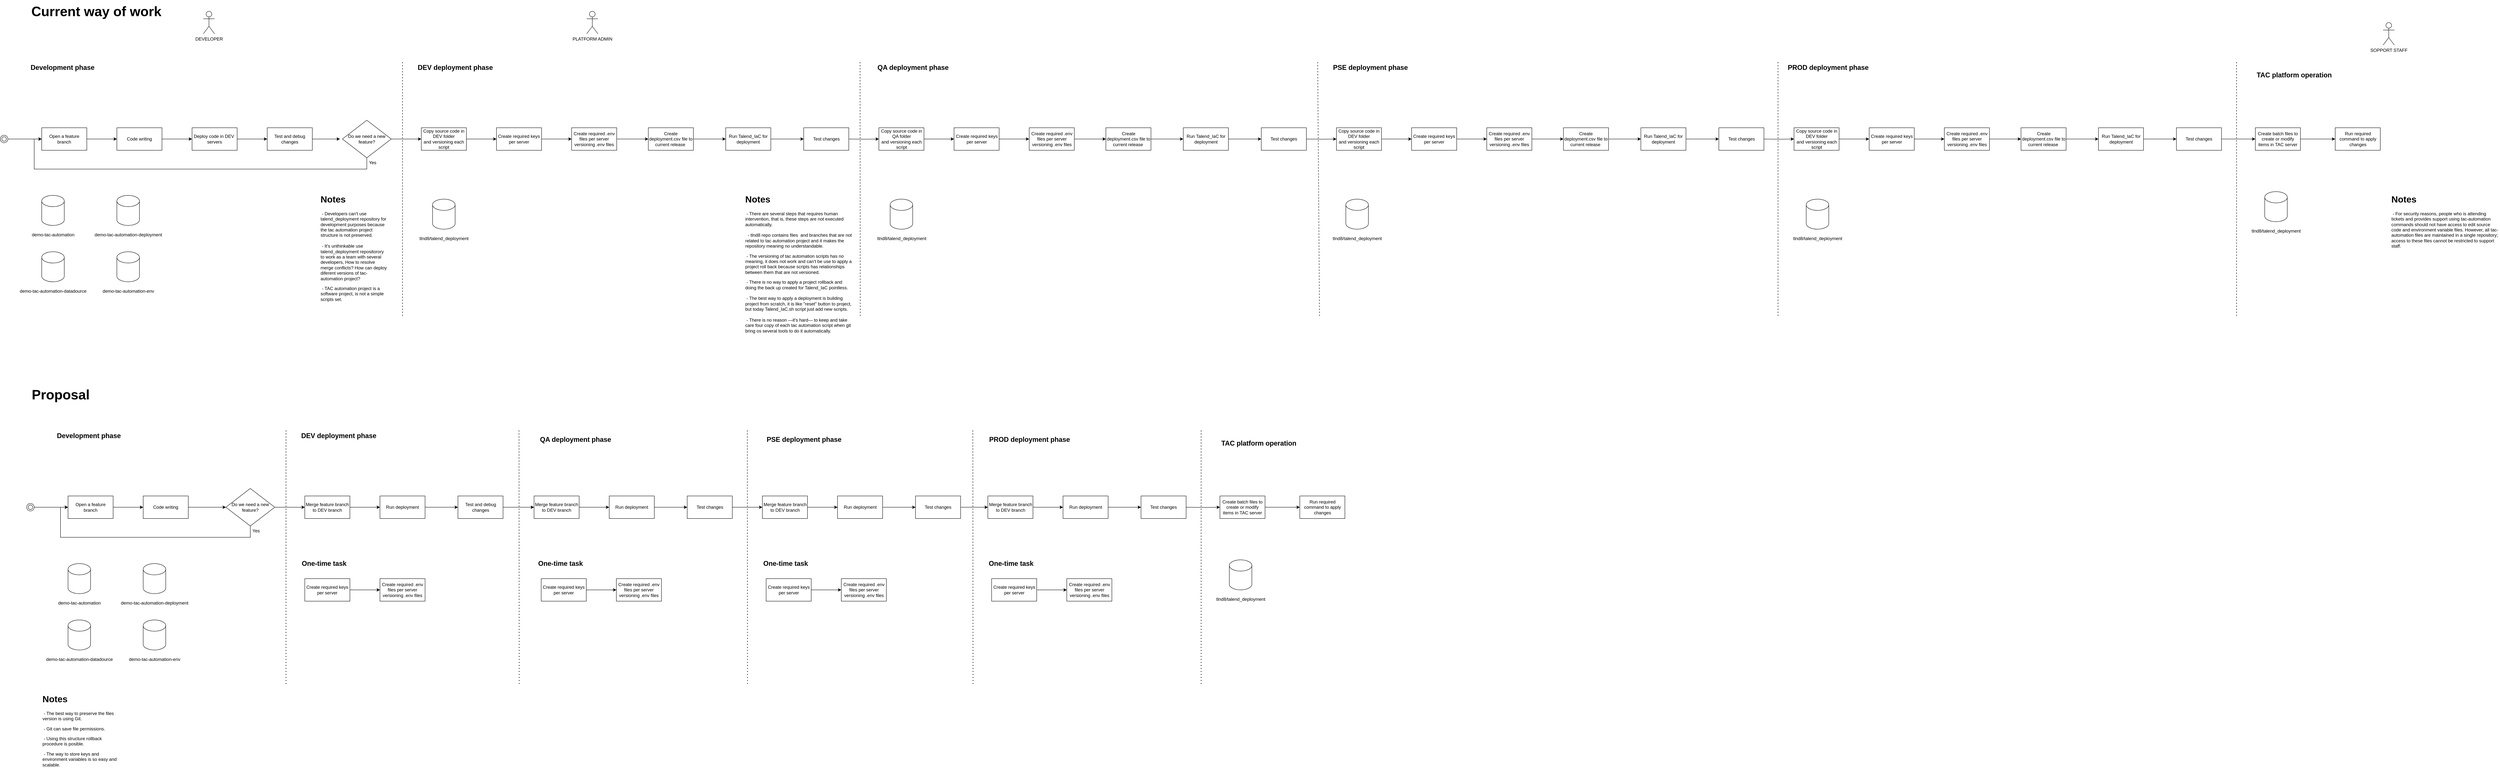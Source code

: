 <mxfile version="28.1.1">
  <diagram name="Página-1" id="WCKOo0XpSk_w6MMcMDDV">
    <mxGraphModel dx="2852" dy="1058" grid="1" gridSize="10" guides="1" tooltips="1" connect="1" arrows="1" fold="1" page="1" pageScale="1" pageWidth="827" pageHeight="1169" math="0" shadow="0">
      <root>
        <mxCell id="0" />
        <mxCell id="1" parent="0" />
        <mxCell id="cssoFD6FsH1ywPE_WyX0-3" value="&lt;h1 style=&quot;text-align: left; text-wrap-mode: wrap; margin-top: 0px;&quot;&gt;&lt;br&gt;&lt;/h1&gt;" style="text;html=1;align=center;verticalAlign=middle;resizable=0;points=[];autosize=1;strokeColor=none;fillColor=none;" parent="1" vertex="1">
          <mxGeometry x="145" y="230" width="20" height="60" as="geometry" />
        </mxCell>
        <mxCell id="cssoFD6FsH1ywPE_WyX0-6" value="&lt;b&gt;&lt;font style=&quot;font-size: 36px;&quot;&gt;Current way of work&lt;/font&gt;&lt;/b&gt;" style="text;html=1;align=center;verticalAlign=middle;resizable=0;points=[];autosize=1;strokeColor=none;fillColor=none;" parent="1" vertex="1">
          <mxGeometry y="200" width="370" height="60" as="geometry" />
        </mxCell>
        <mxCell id="cssoFD6FsH1ywPE_WyX0-12" style="edgeStyle=orthogonalEdgeStyle;rounded=0;orthogonalLoop=1;jettySize=auto;html=1;entryX=0;entryY=0.5;entryDx=0;entryDy=0;" parent="1" source="cssoFD6FsH1ywPE_WyX0-7" target="cssoFD6FsH1ywPE_WyX0-9" edge="1">
          <mxGeometry relative="1" as="geometry" />
        </mxCell>
        <mxCell id="cssoFD6FsH1ywPE_WyX0-7" value="Open a feature branch" style="rounded=0;whiteSpace=wrap;html=1;" parent="1" vertex="1">
          <mxGeometry x="40" y="540" width="120" height="60" as="geometry" />
        </mxCell>
        <mxCell id="cssoFD6FsH1ywPE_WyX0-13" style="edgeStyle=orthogonalEdgeStyle;rounded=0;orthogonalLoop=1;jettySize=auto;html=1;entryX=0;entryY=0.5;entryDx=0;entryDy=0;" parent="1" source="cssoFD6FsH1ywPE_WyX0-9" target="cssoFD6FsH1ywPE_WyX0-10" edge="1">
          <mxGeometry relative="1" as="geometry" />
        </mxCell>
        <mxCell id="cssoFD6FsH1ywPE_WyX0-9" value="Code writing" style="rounded=0;whiteSpace=wrap;html=1;" parent="1" vertex="1">
          <mxGeometry x="240" y="540" width="120" height="60" as="geometry" />
        </mxCell>
        <mxCell id="cssoFD6FsH1ywPE_WyX0-14" style="edgeStyle=orthogonalEdgeStyle;rounded=0;orthogonalLoop=1;jettySize=auto;html=1;entryX=0;entryY=0.5;entryDx=0;entryDy=0;" parent="1" source="cssoFD6FsH1ywPE_WyX0-10" target="cssoFD6FsH1ywPE_WyX0-11" edge="1">
          <mxGeometry relative="1" as="geometry" />
        </mxCell>
        <mxCell id="cssoFD6FsH1ywPE_WyX0-10" value="Deploy code in DEV&amp;nbsp; servers" style="rounded=0;whiteSpace=wrap;html=1;" parent="1" vertex="1">
          <mxGeometry x="440" y="540" width="120" height="60" as="geometry" />
        </mxCell>
        <mxCell id="cssoFD6FsH1ywPE_WyX0-24" style="edgeStyle=orthogonalEdgeStyle;rounded=0;orthogonalLoop=1;jettySize=auto;html=1;entryX=0;entryY=0.5;entryDx=0;entryDy=0;exitX=0.5;exitY=1;exitDx=0;exitDy=0;" parent="1" source="cssoFD6FsH1ywPE_WyX0-29" target="cssoFD6FsH1ywPE_WyX0-7" edge="1">
          <mxGeometry relative="1" as="geometry">
            <Array as="points">
              <mxPoint x="905" y="650" />
              <mxPoint x="20" y="650" />
              <mxPoint x="20" y="570" />
            </Array>
          </mxGeometry>
        </mxCell>
        <mxCell id="cssoFD6FsH1ywPE_WyX0-11" value="Test and debug changes" style="rounded=0;whiteSpace=wrap;html=1;" parent="1" vertex="1">
          <mxGeometry x="640" y="540" width="120" height="60" as="geometry" />
        </mxCell>
        <mxCell id="cssoFD6FsH1ywPE_WyX0-16" value="" style="shape=cylinder3;whiteSpace=wrap;html=1;boundedLbl=1;backgroundOutline=1;size=15;" parent="1" vertex="1">
          <mxGeometry x="40" y="720" width="60" height="80" as="geometry" />
        </mxCell>
        <mxCell id="cssoFD6FsH1ywPE_WyX0-17" value="demo-tac-automation" style="text;html=1;align=center;verticalAlign=middle;resizable=0;points=[];autosize=1;strokeColor=none;fillColor=none;" parent="1" vertex="1">
          <mxGeometry y="810" width="140" height="30" as="geometry" />
        </mxCell>
        <mxCell id="cssoFD6FsH1ywPE_WyX0-18" value="" style="shape=cylinder3;whiteSpace=wrap;html=1;boundedLbl=1;backgroundOutline=1;size=15;" parent="1" vertex="1">
          <mxGeometry x="240" y="720" width="60" height="80" as="geometry" />
        </mxCell>
        <mxCell id="cssoFD6FsH1ywPE_WyX0-19" value="demo-tac-automation-deployment" style="text;html=1;align=center;verticalAlign=middle;resizable=0;points=[];autosize=1;strokeColor=none;fillColor=none;" parent="1" vertex="1">
          <mxGeometry x="170" y="810" width="200" height="30" as="geometry" />
        </mxCell>
        <mxCell id="cssoFD6FsH1ywPE_WyX0-20" value="" style="shape=cylinder3;whiteSpace=wrap;html=1;boundedLbl=1;backgroundOutline=1;size=15;" parent="1" vertex="1">
          <mxGeometry x="40" y="870" width="60" height="80" as="geometry" />
        </mxCell>
        <mxCell id="cssoFD6FsH1ywPE_WyX0-21" value="demo-tac-automation-datadource" style="text;html=1;align=center;verticalAlign=middle;resizable=0;points=[];autosize=1;strokeColor=none;fillColor=none;" parent="1" vertex="1">
          <mxGeometry x="-30" y="960" width="200" height="30" as="geometry" />
        </mxCell>
        <mxCell id="cssoFD6FsH1ywPE_WyX0-22" value="" style="shape=cylinder3;whiteSpace=wrap;html=1;boundedLbl=1;backgroundOutline=1;size=15;" parent="1" vertex="1">
          <mxGeometry x="240" y="870" width="60" height="80" as="geometry" />
        </mxCell>
        <mxCell id="cssoFD6FsH1ywPE_WyX0-23" value="demo-tac-automation-env" style="text;html=1;align=center;verticalAlign=middle;resizable=0;points=[];autosize=1;strokeColor=none;fillColor=none;" parent="1" vertex="1">
          <mxGeometry x="190" y="960" width="160" height="30" as="geometry" />
        </mxCell>
        <mxCell id="cssoFD6FsH1ywPE_WyX0-27" style="edgeStyle=orthogonalEdgeStyle;rounded=0;orthogonalLoop=1;jettySize=auto;html=1;" parent="1" source="cssoFD6FsH1ywPE_WyX0-26" target="cssoFD6FsH1ywPE_WyX0-7" edge="1">
          <mxGeometry relative="1" as="geometry" />
        </mxCell>
        <mxCell id="cssoFD6FsH1ywPE_WyX0-26" value="" style="ellipse;shape=doubleEllipse;html=1;dashed=0;whiteSpace=wrap;aspect=fixed;" parent="1" vertex="1">
          <mxGeometry x="-70" y="560" width="20" height="20" as="geometry" />
        </mxCell>
        <mxCell id="cssoFD6FsH1ywPE_WyX0-33" style="edgeStyle=orthogonalEdgeStyle;rounded=0;orthogonalLoop=1;jettySize=auto;html=1;entryX=0;entryY=0.5;entryDx=0;entryDy=0;" parent="1" source="cssoFD6FsH1ywPE_WyX0-29" target="cssoFD6FsH1ywPE_WyX0-32" edge="1">
          <mxGeometry relative="1" as="geometry" />
        </mxCell>
        <mxCell id="cssoFD6FsH1ywPE_WyX0-29" value="Do we need a new feature?" style="rhombus;whiteSpace=wrap;html=1;" parent="1" vertex="1">
          <mxGeometry x="840" y="520" width="130" height="100" as="geometry" />
        </mxCell>
        <mxCell id="cssoFD6FsH1ywPE_WyX0-30" style="edgeStyle=orthogonalEdgeStyle;rounded=0;orthogonalLoop=1;jettySize=auto;html=1;entryX=-0.05;entryY=0.5;entryDx=0;entryDy=0;entryPerimeter=0;" parent="1" source="cssoFD6FsH1ywPE_WyX0-11" target="cssoFD6FsH1ywPE_WyX0-29" edge="1">
          <mxGeometry relative="1" as="geometry" />
        </mxCell>
        <mxCell id="cssoFD6FsH1ywPE_WyX0-31" value="Yes" style="text;html=1;align=center;verticalAlign=middle;resizable=0;points=[];autosize=1;strokeColor=none;fillColor=none;" parent="1" vertex="1">
          <mxGeometry x="900" y="618" width="40" height="30" as="geometry" />
        </mxCell>
        <mxCell id="cssoFD6FsH1ywPE_WyX0-38" style="edgeStyle=orthogonalEdgeStyle;rounded=0;orthogonalLoop=1;jettySize=auto;html=1;entryX=0;entryY=0.5;entryDx=0;entryDy=0;" parent="1" source="cssoFD6FsH1ywPE_WyX0-32" target="cssoFD6FsH1ywPE_WyX0-36" edge="1">
          <mxGeometry relative="1" as="geometry" />
        </mxCell>
        <mxCell id="cssoFD6FsH1ywPE_WyX0-32" value="Copy source code in DEV folder and&amp;nbsp;&lt;span style=&quot;background-color: transparent; color: light-dark(rgb(0, 0, 0), rgb(255, 255, 255));&quot;&gt;versioning each script&lt;/span&gt;" style="rounded=0;whiteSpace=wrap;html=1;fillColor=light-dark(#FFFFFF,#990000);" parent="1" vertex="1">
          <mxGeometry x="1050" y="540" width="120" height="60" as="geometry" />
        </mxCell>
        <mxCell id="cssoFD6FsH1ywPE_WyX0-34" value="" style="endArrow=none;dashed=1;html=1;dashPattern=1 3;strokeWidth=2;rounded=0;" parent="1" edge="1">
          <mxGeometry width="50" height="50" relative="1" as="geometry">
            <mxPoint x="1000" y="1040" as="sourcePoint" />
            <mxPoint x="1000" y="360" as="targetPoint" />
          </mxGeometry>
        </mxCell>
        <mxCell id="cssoFD6FsH1ywPE_WyX0-39" style="edgeStyle=orthogonalEdgeStyle;rounded=0;orthogonalLoop=1;jettySize=auto;html=1;entryX=0;entryY=0.5;entryDx=0;entryDy=0;" parent="1" source="cssoFD6FsH1ywPE_WyX0-36" target="cssoFD6FsH1ywPE_WyX0-37" edge="1">
          <mxGeometry relative="1" as="geometry" />
        </mxCell>
        <mxCell id="cssoFD6FsH1ywPE_WyX0-36" value="Create required keys per server" style="rounded=0;whiteSpace=wrap;html=1;" parent="1" vertex="1">
          <mxGeometry x="1250" y="540" width="120" height="60" as="geometry" />
        </mxCell>
        <mxCell id="cssoFD6FsH1ywPE_WyX0-41" style="edgeStyle=orthogonalEdgeStyle;rounded=0;orthogonalLoop=1;jettySize=auto;html=1;entryX=0;entryY=0.5;entryDx=0;entryDy=0;" parent="1" source="cssoFD6FsH1ywPE_WyX0-37" target="cssoFD6FsH1ywPE_WyX0-40" edge="1">
          <mxGeometry relative="1" as="geometry" />
        </mxCell>
        <mxCell id="cssoFD6FsH1ywPE_WyX0-37" value="Create required .env files per server versioning .env files" style="rounded=0;whiteSpace=wrap;html=1;" parent="1" vertex="1">
          <mxGeometry x="1450" y="540" width="120" height="60" as="geometry" />
        </mxCell>
        <mxCell id="cssoFD6FsH1ywPE_WyX0-43" style="edgeStyle=orthogonalEdgeStyle;rounded=0;orthogonalLoop=1;jettySize=auto;html=1;entryX=0;entryY=0.5;entryDx=0;entryDy=0;" parent="1" source="cssoFD6FsH1ywPE_WyX0-40" target="cssoFD6FsH1ywPE_WyX0-42" edge="1">
          <mxGeometry relative="1" as="geometry" />
        </mxCell>
        <mxCell id="cssoFD6FsH1ywPE_WyX0-40" value="Create deployment.csv file to current release&amp;nbsp;" style="rounded=0;whiteSpace=wrap;html=1;fillColor=light-dark(#FFFFFF,#990000);" parent="1" vertex="1">
          <mxGeometry x="1654" y="540" width="120" height="60" as="geometry" />
        </mxCell>
        <mxCell id="cssoFD6FsH1ywPE_WyX0-84" style="edgeStyle=orthogonalEdgeStyle;rounded=0;orthogonalLoop=1;jettySize=auto;html=1;entryX=0;entryY=0.5;entryDx=0;entryDy=0;" parent="1" source="cssoFD6FsH1ywPE_WyX0-42" target="cssoFD6FsH1ywPE_WyX0-83" edge="1">
          <mxGeometry relative="1" as="geometry" />
        </mxCell>
        <mxCell id="cssoFD6FsH1ywPE_WyX0-42" value="Run Talend_IaC for deployment" style="rounded=0;whiteSpace=wrap;html=1;" parent="1" vertex="1">
          <mxGeometry x="1860" y="540" width="120" height="60" as="geometry" />
        </mxCell>
        <mxCell id="cssoFD6FsH1ywPE_WyX0-68" value="&lt;b&gt;&lt;font style=&quot;font-size: 18px;&quot;&gt;Development phase&lt;/font&gt;&lt;/b&gt;" style="text;html=1;align=center;verticalAlign=middle;resizable=0;points=[];autosize=1;strokeColor=none;fillColor=none;" parent="1" vertex="1">
          <mxGeometry y="360" width="190" height="40" as="geometry" />
        </mxCell>
        <mxCell id="cssoFD6FsH1ywPE_WyX0-69" value="&lt;b&gt;&lt;font style=&quot;font-size: 18px;&quot;&gt;DEV deployment phase&lt;/font&gt;&lt;/b&gt;" style="text;html=1;align=center;verticalAlign=middle;resizable=0;points=[];autosize=1;strokeColor=none;fillColor=none;" parent="1" vertex="1">
          <mxGeometry x="1030" y="360" width="220" height="40" as="geometry" />
        </mxCell>
        <mxCell id="cssoFD6FsH1ywPE_WyX0-83" value="Test changes" style="rounded=0;whiteSpace=wrap;html=1;" parent="1" vertex="1">
          <mxGeometry x="2067.5" y="540" width="120" height="60" as="geometry" />
        </mxCell>
        <mxCell id="cssoFD6FsH1ywPE_WyX0-85" style="edgeStyle=orthogonalEdgeStyle;rounded=0;orthogonalLoop=1;jettySize=auto;html=1;entryX=0;entryY=0.5;entryDx=0;entryDy=0;" parent="1" target="cssoFD6FsH1ywPE_WyX0-87" edge="1">
          <mxGeometry relative="1" as="geometry">
            <mxPoint x="2187.5" y="570" as="sourcePoint" />
          </mxGeometry>
        </mxCell>
        <mxCell id="cssoFD6FsH1ywPE_WyX0-86" style="edgeStyle=orthogonalEdgeStyle;rounded=0;orthogonalLoop=1;jettySize=auto;html=1;entryX=0;entryY=0.5;entryDx=0;entryDy=0;" parent="1" source="cssoFD6FsH1ywPE_WyX0-87" target="cssoFD6FsH1ywPE_WyX0-90" edge="1">
          <mxGeometry relative="1" as="geometry" />
        </mxCell>
        <mxCell id="cssoFD6FsH1ywPE_WyX0-87" value="Copy source code in QA folder and&amp;nbsp;&lt;span style=&quot;background-color: transparent; color: light-dark(rgb(0, 0, 0), rgb(255, 255, 255));&quot;&gt;versioning each script&lt;/span&gt;" style="rounded=0;whiteSpace=wrap;html=1;fillColor=light-dark(#FFFFFF,#990000);" parent="1" vertex="1">
          <mxGeometry x="2267.5" y="540" width="120" height="60" as="geometry" />
        </mxCell>
        <mxCell id="cssoFD6FsH1ywPE_WyX0-88" value="" style="endArrow=none;dashed=1;html=1;dashPattern=1 3;strokeWidth=2;rounded=0;" parent="1" edge="1">
          <mxGeometry width="50" height="50" relative="1" as="geometry">
            <mxPoint x="2218" y="1040" as="sourcePoint" />
            <mxPoint x="2217.5" y="360" as="targetPoint" />
          </mxGeometry>
        </mxCell>
        <mxCell id="cssoFD6FsH1ywPE_WyX0-89" style="edgeStyle=orthogonalEdgeStyle;rounded=0;orthogonalLoop=1;jettySize=auto;html=1;entryX=0;entryY=0.5;entryDx=0;entryDy=0;" parent="1" source="cssoFD6FsH1ywPE_WyX0-90" target="cssoFD6FsH1ywPE_WyX0-92" edge="1">
          <mxGeometry relative="1" as="geometry" />
        </mxCell>
        <mxCell id="cssoFD6FsH1ywPE_WyX0-90" value="Create required keys per server" style="rounded=0;whiteSpace=wrap;html=1;" parent="1" vertex="1">
          <mxGeometry x="2467.5" y="540" width="120" height="60" as="geometry" />
        </mxCell>
        <mxCell id="cssoFD6FsH1ywPE_WyX0-91" style="edgeStyle=orthogonalEdgeStyle;rounded=0;orthogonalLoop=1;jettySize=auto;html=1;entryX=0;entryY=0.5;entryDx=0;entryDy=0;" parent="1" source="cssoFD6FsH1ywPE_WyX0-92" target="cssoFD6FsH1ywPE_WyX0-94" edge="1">
          <mxGeometry relative="1" as="geometry" />
        </mxCell>
        <mxCell id="cssoFD6FsH1ywPE_WyX0-92" value="Create required .env files per server versioning .env files" style="rounded=0;whiteSpace=wrap;html=1;" parent="1" vertex="1">
          <mxGeometry x="2667.5" y="540" width="120" height="60" as="geometry" />
        </mxCell>
        <mxCell id="cssoFD6FsH1ywPE_WyX0-93" style="edgeStyle=orthogonalEdgeStyle;rounded=0;orthogonalLoop=1;jettySize=auto;html=1;entryX=0;entryY=0.5;entryDx=0;entryDy=0;" parent="1" source="cssoFD6FsH1ywPE_WyX0-94" target="cssoFD6FsH1ywPE_WyX0-96" edge="1">
          <mxGeometry relative="1" as="geometry" />
        </mxCell>
        <mxCell id="cssoFD6FsH1ywPE_WyX0-94" value="Create deployment.csv file to current release&amp;nbsp;" style="rounded=0;whiteSpace=wrap;html=1;fillColor=light-dark(#FFFFFF,#990000);" parent="1" vertex="1">
          <mxGeometry x="2871.5" y="540" width="120" height="60" as="geometry" />
        </mxCell>
        <mxCell id="cssoFD6FsH1ywPE_WyX0-95" style="edgeStyle=orthogonalEdgeStyle;rounded=0;orthogonalLoop=1;jettySize=auto;html=1;entryX=0;entryY=0.5;entryDx=0;entryDy=0;" parent="1" source="cssoFD6FsH1ywPE_WyX0-96" target="cssoFD6FsH1ywPE_WyX0-98" edge="1">
          <mxGeometry relative="1" as="geometry" />
        </mxCell>
        <mxCell id="cssoFD6FsH1ywPE_WyX0-96" value="Run Talend_IaC for deployment" style="rounded=0;whiteSpace=wrap;html=1;" parent="1" vertex="1">
          <mxGeometry x="3077.5" y="540" width="120" height="60" as="geometry" />
        </mxCell>
        <mxCell id="cssoFD6FsH1ywPE_WyX0-97" value="&lt;b&gt;&lt;font style=&quot;font-size: 18px;&quot;&gt;QA deployment phase&lt;/font&gt;&lt;/b&gt;" style="text;html=1;align=center;verticalAlign=middle;resizable=0;points=[];autosize=1;strokeColor=none;fillColor=none;" parent="1" vertex="1">
          <mxGeometry x="2252.5" y="360" width="210" height="40" as="geometry" />
        </mxCell>
        <mxCell id="cssoFD6FsH1ywPE_WyX0-98" value="Test changes" style="rounded=0;whiteSpace=wrap;html=1;" parent="1" vertex="1">
          <mxGeometry x="3285" y="540" width="120" height="60" as="geometry" />
        </mxCell>
        <mxCell id="cssoFD6FsH1ywPE_WyX0-99" style="edgeStyle=orthogonalEdgeStyle;rounded=0;orthogonalLoop=1;jettySize=auto;html=1;entryX=0;entryY=0.5;entryDx=0;entryDy=0;" parent="1" target="cssoFD6FsH1ywPE_WyX0-101" edge="1">
          <mxGeometry relative="1" as="geometry">
            <mxPoint x="3405" y="570" as="sourcePoint" />
          </mxGeometry>
        </mxCell>
        <mxCell id="cssoFD6FsH1ywPE_WyX0-100" style="edgeStyle=orthogonalEdgeStyle;rounded=0;orthogonalLoop=1;jettySize=auto;html=1;entryX=0;entryY=0.5;entryDx=0;entryDy=0;" parent="1" source="cssoFD6FsH1ywPE_WyX0-101" target="cssoFD6FsH1ywPE_WyX0-104" edge="1">
          <mxGeometry relative="1" as="geometry" />
        </mxCell>
        <mxCell id="cssoFD6FsH1ywPE_WyX0-101" value="Copy source code in DEV folder and&amp;nbsp;&lt;span style=&quot;background-color: transparent; color: light-dark(rgb(0, 0, 0), rgb(255, 255, 255));&quot;&gt;versioning each script&lt;/span&gt;" style="rounded=0;whiteSpace=wrap;html=1;fillColor=light-dark(#FFFFFF,#990000);" parent="1" vertex="1">
          <mxGeometry x="3485" y="540" width="120" height="60" as="geometry" />
        </mxCell>
        <mxCell id="cssoFD6FsH1ywPE_WyX0-102" value="" style="endArrow=none;dashed=1;html=1;dashPattern=1 3;strokeWidth=2;rounded=0;" parent="1" edge="1">
          <mxGeometry width="50" height="50" relative="1" as="geometry">
            <mxPoint x="3440" y="1040" as="sourcePoint" />
            <mxPoint x="3435" y="360" as="targetPoint" />
          </mxGeometry>
        </mxCell>
        <mxCell id="cssoFD6FsH1ywPE_WyX0-103" style="edgeStyle=orthogonalEdgeStyle;rounded=0;orthogonalLoop=1;jettySize=auto;html=1;entryX=0;entryY=0.5;entryDx=0;entryDy=0;" parent="1" source="cssoFD6FsH1ywPE_WyX0-104" target="cssoFD6FsH1ywPE_WyX0-106" edge="1">
          <mxGeometry relative="1" as="geometry" />
        </mxCell>
        <mxCell id="cssoFD6FsH1ywPE_WyX0-104" value="Create required keys per server" style="rounded=0;whiteSpace=wrap;html=1;" parent="1" vertex="1">
          <mxGeometry x="3685" y="540" width="120" height="60" as="geometry" />
        </mxCell>
        <mxCell id="cssoFD6FsH1ywPE_WyX0-105" style="edgeStyle=orthogonalEdgeStyle;rounded=0;orthogonalLoop=1;jettySize=auto;html=1;entryX=0;entryY=0.5;entryDx=0;entryDy=0;" parent="1" source="cssoFD6FsH1ywPE_WyX0-106" target="cssoFD6FsH1ywPE_WyX0-108" edge="1">
          <mxGeometry relative="1" as="geometry" />
        </mxCell>
        <mxCell id="cssoFD6FsH1ywPE_WyX0-106" value="Create required .env files per server versioning .env files" style="rounded=0;whiteSpace=wrap;html=1;" parent="1" vertex="1">
          <mxGeometry x="3885" y="540" width="120" height="60" as="geometry" />
        </mxCell>
        <mxCell id="cssoFD6FsH1ywPE_WyX0-107" style="edgeStyle=orthogonalEdgeStyle;rounded=0;orthogonalLoop=1;jettySize=auto;html=1;entryX=0;entryY=0.5;entryDx=0;entryDy=0;" parent="1" source="cssoFD6FsH1ywPE_WyX0-108" target="cssoFD6FsH1ywPE_WyX0-110" edge="1">
          <mxGeometry relative="1" as="geometry" />
        </mxCell>
        <mxCell id="cssoFD6FsH1ywPE_WyX0-108" value="Create deployment.csv file to current release&amp;nbsp;" style="rounded=0;whiteSpace=wrap;html=1;fillColor=light-dark(#FFFFFF,#990000);" parent="1" vertex="1">
          <mxGeometry x="4089" y="540" width="120" height="60" as="geometry" />
        </mxCell>
        <mxCell id="cssoFD6FsH1ywPE_WyX0-109" style="edgeStyle=orthogonalEdgeStyle;rounded=0;orthogonalLoop=1;jettySize=auto;html=1;entryX=0;entryY=0.5;entryDx=0;entryDy=0;" parent="1" source="cssoFD6FsH1ywPE_WyX0-110" target="cssoFD6FsH1ywPE_WyX0-112" edge="1">
          <mxGeometry relative="1" as="geometry" />
        </mxCell>
        <mxCell id="cssoFD6FsH1ywPE_WyX0-110" value="Run Talend_IaC for deployment" style="rounded=0;whiteSpace=wrap;html=1;" parent="1" vertex="1">
          <mxGeometry x="4295" y="540" width="120" height="60" as="geometry" />
        </mxCell>
        <mxCell id="cssoFD6FsH1ywPE_WyX0-111" value="&lt;b&gt;&lt;font style=&quot;font-size: 18px;&quot;&gt;PSE deployment phase&lt;/font&gt;&lt;/b&gt;" style="text;html=1;align=center;verticalAlign=middle;resizable=0;points=[];autosize=1;strokeColor=none;fillColor=none;" parent="1" vertex="1">
          <mxGeometry x="3465" y="360" width="220" height="40" as="geometry" />
        </mxCell>
        <mxCell id="cssoFD6FsH1ywPE_WyX0-112" value="Test changes" style="rounded=0;whiteSpace=wrap;html=1;" parent="1" vertex="1">
          <mxGeometry x="4502.5" y="540" width="120" height="60" as="geometry" />
        </mxCell>
        <mxCell id="cssoFD6FsH1ywPE_WyX0-113" style="edgeStyle=orthogonalEdgeStyle;rounded=0;orthogonalLoop=1;jettySize=auto;html=1;entryX=0;entryY=0.5;entryDx=0;entryDy=0;" parent="1" target="cssoFD6FsH1ywPE_WyX0-115" edge="1">
          <mxGeometry relative="1" as="geometry">
            <mxPoint x="4622.5" y="570" as="sourcePoint" />
          </mxGeometry>
        </mxCell>
        <mxCell id="cssoFD6FsH1ywPE_WyX0-114" style="edgeStyle=orthogonalEdgeStyle;rounded=0;orthogonalLoop=1;jettySize=auto;html=1;entryX=0;entryY=0.5;entryDx=0;entryDy=0;" parent="1" source="cssoFD6FsH1ywPE_WyX0-115" target="cssoFD6FsH1ywPE_WyX0-118" edge="1">
          <mxGeometry relative="1" as="geometry" />
        </mxCell>
        <mxCell id="cssoFD6FsH1ywPE_WyX0-115" value="Copy source code in DEV folder and&amp;nbsp;&lt;span style=&quot;background-color: transparent; color: light-dark(rgb(0, 0, 0), rgb(255, 255, 255));&quot;&gt;versioning each script&lt;/span&gt;" style="rounded=0;whiteSpace=wrap;html=1;fillColor=light-dark(#FFFFFF,#990000);" parent="1" vertex="1">
          <mxGeometry x="4702.5" y="540" width="120" height="60" as="geometry" />
        </mxCell>
        <mxCell id="cssoFD6FsH1ywPE_WyX0-116" value="" style="endArrow=none;dashed=1;html=1;dashPattern=1 3;strokeWidth=2;rounded=0;" parent="1" edge="1">
          <mxGeometry width="50" height="50" relative="1" as="geometry">
            <mxPoint x="4660" y="1040" as="sourcePoint" />
            <mxPoint x="4660" y="360" as="targetPoint" />
          </mxGeometry>
        </mxCell>
        <mxCell id="cssoFD6FsH1ywPE_WyX0-117" style="edgeStyle=orthogonalEdgeStyle;rounded=0;orthogonalLoop=1;jettySize=auto;html=1;entryX=0;entryY=0.5;entryDx=0;entryDy=0;" parent="1" source="cssoFD6FsH1ywPE_WyX0-118" target="cssoFD6FsH1ywPE_WyX0-120" edge="1">
          <mxGeometry relative="1" as="geometry" />
        </mxCell>
        <mxCell id="cssoFD6FsH1ywPE_WyX0-118" value="Create required keys per server" style="rounded=0;whiteSpace=wrap;html=1;" parent="1" vertex="1">
          <mxGeometry x="4902.5" y="540" width="120" height="60" as="geometry" />
        </mxCell>
        <mxCell id="cssoFD6FsH1ywPE_WyX0-119" style="edgeStyle=orthogonalEdgeStyle;rounded=0;orthogonalLoop=1;jettySize=auto;html=1;entryX=0;entryY=0.5;entryDx=0;entryDy=0;" parent="1" source="cssoFD6FsH1ywPE_WyX0-120" target="cssoFD6FsH1ywPE_WyX0-122" edge="1">
          <mxGeometry relative="1" as="geometry" />
        </mxCell>
        <mxCell id="cssoFD6FsH1ywPE_WyX0-120" value="Create required .env files per server versioning .env files" style="rounded=0;whiteSpace=wrap;html=1;" parent="1" vertex="1">
          <mxGeometry x="5102.5" y="540" width="120" height="60" as="geometry" />
        </mxCell>
        <mxCell id="cssoFD6FsH1ywPE_WyX0-121" style="edgeStyle=orthogonalEdgeStyle;rounded=0;orthogonalLoop=1;jettySize=auto;html=1;entryX=0;entryY=0.5;entryDx=0;entryDy=0;" parent="1" source="cssoFD6FsH1ywPE_WyX0-122" target="cssoFD6FsH1ywPE_WyX0-124" edge="1">
          <mxGeometry relative="1" as="geometry" />
        </mxCell>
        <mxCell id="cssoFD6FsH1ywPE_WyX0-122" value="Create deployment.csv file to current release&amp;nbsp;" style="rounded=0;whiteSpace=wrap;html=1;fillColor=light-dark(#FFFFFF,#990000);" parent="1" vertex="1">
          <mxGeometry x="5306.5" y="540" width="120" height="60" as="geometry" />
        </mxCell>
        <mxCell id="cssoFD6FsH1ywPE_WyX0-123" style="edgeStyle=orthogonalEdgeStyle;rounded=0;orthogonalLoop=1;jettySize=auto;html=1;entryX=0;entryY=0.5;entryDx=0;entryDy=0;" parent="1" source="cssoFD6FsH1ywPE_WyX0-124" target="cssoFD6FsH1ywPE_WyX0-126" edge="1">
          <mxGeometry relative="1" as="geometry" />
        </mxCell>
        <mxCell id="cssoFD6FsH1ywPE_WyX0-124" value="Run Talend_IaC for deployment" style="rounded=0;whiteSpace=wrap;html=1;" parent="1" vertex="1">
          <mxGeometry x="5512.5" y="540" width="120" height="60" as="geometry" />
        </mxCell>
        <mxCell id="cssoFD6FsH1ywPE_WyX0-125" value="&lt;b&gt;&lt;font style=&quot;font-size: 18px;&quot;&gt;PROD deployment phase&lt;/font&gt;&lt;/b&gt;" style="text;html=1;align=center;verticalAlign=middle;resizable=0;points=[];autosize=1;strokeColor=none;fillColor=none;" parent="1" vertex="1">
          <mxGeometry x="4672.5" y="360" width="240" height="40" as="geometry" />
        </mxCell>
        <mxCell id="cssoFD6FsH1ywPE_WyX0-129" style="edgeStyle=orthogonalEdgeStyle;rounded=0;orthogonalLoop=1;jettySize=auto;html=1;entryX=0;entryY=0.5;entryDx=0;entryDy=0;" parent="1" source="cssoFD6FsH1ywPE_WyX0-126" target="cssoFD6FsH1ywPE_WyX0-127" edge="1">
          <mxGeometry relative="1" as="geometry" />
        </mxCell>
        <mxCell id="cssoFD6FsH1ywPE_WyX0-126" value="Test changes" style="rounded=0;whiteSpace=wrap;html=1;" parent="1" vertex="1">
          <mxGeometry x="5720" y="540" width="120" height="60" as="geometry" />
        </mxCell>
        <mxCell id="cssoFD6FsH1ywPE_WyX0-132" style="edgeStyle=orthogonalEdgeStyle;rounded=0;orthogonalLoop=1;jettySize=auto;html=1;entryX=0;entryY=0.5;entryDx=0;entryDy=0;" parent="1" source="cssoFD6FsH1ywPE_WyX0-127" target="cssoFD6FsH1ywPE_WyX0-131" edge="1">
          <mxGeometry relative="1" as="geometry" />
        </mxCell>
        <mxCell id="cssoFD6FsH1ywPE_WyX0-127" value="Create batch files to create or modify items in TAC server" style="rounded=0;whiteSpace=wrap;html=1;" parent="1" vertex="1">
          <mxGeometry x="5930" y="540" width="120" height="60" as="geometry" />
        </mxCell>
        <mxCell id="cssoFD6FsH1ywPE_WyX0-130" value="" style="endArrow=none;dashed=1;html=1;dashPattern=1 3;strokeWidth=2;rounded=0;" parent="1" edge="1">
          <mxGeometry width="50" height="50" relative="1" as="geometry">
            <mxPoint x="5880" y="1040" as="sourcePoint" />
            <mxPoint x="5880" y="360" as="targetPoint" />
          </mxGeometry>
        </mxCell>
        <mxCell id="cssoFD6FsH1ywPE_WyX0-131" value="Run required command to apply changes" style="rounded=0;whiteSpace=wrap;html=1;" parent="1" vertex="1">
          <mxGeometry x="6142.5" y="540" width="120" height="60" as="geometry" />
        </mxCell>
        <mxCell id="cssoFD6FsH1ywPE_WyX0-133" value="&lt;b&gt;&lt;font style=&quot;font-size: 18px;&quot;&gt;TAC platform operation&lt;/font&gt;&lt;/b&gt;" style="text;html=1;align=center;verticalAlign=middle;resizable=0;points=[];autosize=1;strokeColor=none;fillColor=none;" parent="1" vertex="1">
          <mxGeometry x="5922.5" y="380" width="220" height="40" as="geometry" />
        </mxCell>
        <mxCell id="cssoFD6FsH1ywPE_WyX0-135" value="" style="shape=cylinder3;whiteSpace=wrap;html=1;boundedLbl=1;backgroundOutline=1;size=15;" parent="1" vertex="1">
          <mxGeometry x="1080" y="730" width="60" height="80" as="geometry" />
        </mxCell>
        <mxCell id="cssoFD6FsH1ywPE_WyX0-136" value="tlnd8/talend_deployment" style="text;html=1;align=center;verticalAlign=middle;resizable=0;points=[];autosize=1;strokeColor=none;fillColor=none;" parent="1" vertex="1">
          <mxGeometry x="1035" y="820" width="150" height="30" as="geometry" />
        </mxCell>
        <mxCell id="cssoFD6FsH1ywPE_WyX0-137" value="" style="shape=cylinder3;whiteSpace=wrap;html=1;boundedLbl=1;backgroundOutline=1;size=15;" parent="1" vertex="1">
          <mxGeometry x="2297.5" y="730" width="60" height="80" as="geometry" />
        </mxCell>
        <mxCell id="cssoFD6FsH1ywPE_WyX0-138" value="tlnd8/talend_deployment" style="text;html=1;align=center;verticalAlign=middle;resizable=0;points=[];autosize=1;strokeColor=none;fillColor=none;" parent="1" vertex="1">
          <mxGeometry x="2252.5" y="820" width="150" height="30" as="geometry" />
        </mxCell>
        <mxCell id="cssoFD6FsH1ywPE_WyX0-139" value="" style="shape=cylinder3;whiteSpace=wrap;html=1;boundedLbl=1;backgroundOutline=1;size=15;" parent="1" vertex="1">
          <mxGeometry x="3510" y="730" width="60" height="80" as="geometry" />
        </mxCell>
        <mxCell id="cssoFD6FsH1ywPE_WyX0-140" value="tlnd8/talend_deployment" style="text;html=1;align=center;verticalAlign=middle;resizable=0;points=[];autosize=1;strokeColor=none;fillColor=none;" parent="1" vertex="1">
          <mxGeometry x="3465" y="820" width="150" height="30" as="geometry" />
        </mxCell>
        <mxCell id="cssoFD6FsH1ywPE_WyX0-141" value="" style="shape=cylinder3;whiteSpace=wrap;html=1;boundedLbl=1;backgroundOutline=1;size=15;" parent="1" vertex="1">
          <mxGeometry x="4735" y="730" width="60" height="80" as="geometry" />
        </mxCell>
        <mxCell id="cssoFD6FsH1ywPE_WyX0-142" value="tlnd8/talend_deployment" style="text;html=1;align=center;verticalAlign=middle;resizable=0;points=[];autosize=1;strokeColor=none;fillColor=none;" parent="1" vertex="1">
          <mxGeometry x="4690" y="820" width="150" height="30" as="geometry" />
        </mxCell>
        <mxCell id="cssoFD6FsH1ywPE_WyX0-143" value="" style="shape=cylinder3;whiteSpace=wrap;html=1;boundedLbl=1;backgroundOutline=1;size=15;" parent="1" vertex="1">
          <mxGeometry x="5955" y="710" width="60" height="80" as="geometry" />
        </mxCell>
        <mxCell id="cssoFD6FsH1ywPE_WyX0-144" value="tlnd8/talend_deployment" style="text;html=1;align=center;verticalAlign=middle;resizable=0;points=[];autosize=1;strokeColor=none;fillColor=none;" parent="1" vertex="1">
          <mxGeometry x="5910" y="800" width="150" height="30" as="geometry" />
        </mxCell>
        <mxCell id="cssoFD6FsH1ywPE_WyX0-147" value="&lt;h1 style=&quot;margin-top: 0px;&quot;&gt;Notes&lt;/h1&gt;&lt;p&gt;&amp;nbsp;- Developers can&#39;t use talend_deployment repository for development purposes because the tac automation project structure is not preserved.&lt;br&gt;&lt;br&gt;&amp;nbsp;- It&#39;s unthinkable use talend_deployment repositorory to work as a team with several developers, How to resolve merge conflicts? How can deploy diferent versions of tac-automation project?&lt;/p&gt;&lt;p&gt;&amp;nbsp;- TAC automation project is a software project, is not a simple scripts set.&lt;/p&gt;&lt;p&gt;&amp;nbsp;&lt;/p&gt;" style="text;html=1;whiteSpace=wrap;overflow=hidden;rounded=0;" parent="1" vertex="1">
          <mxGeometry x="780" y="710" width="180" height="310" as="geometry" />
        </mxCell>
        <mxCell id="cssoFD6FsH1ywPE_WyX0-148" value="&lt;h1 style=&quot;margin-top: 0px;&quot;&gt;Notes&lt;/h1&gt;&lt;p&gt;&amp;nbsp;- There are several steps that requires human intervention, that is, these steps are not executed automatically.&lt;br&gt;&lt;br&gt;&amp;nbsp;&lt;span style=&quot;background-color: transparent; color: light-dark(rgb(0, 0, 0), rgb(255, 255, 255));&quot;&gt;&amp;nbsp;- tlnd8 repo contains files&amp;nbsp; and branches that are not related to tac automation project and it makes the repository meaning no understandable.&lt;/span&gt;&lt;/p&gt;&lt;p&gt;&lt;span style=&quot;background-color: transparent; color: light-dark(rgb(0, 0, 0), rgb(255, 255, 255));&quot;&gt;&amp;nbsp;- The versioning of tac automation scripts has no meaning, it does not work and can&#39;t be use to apply a project roll back because scripts has relationships between them that are not versioned.&lt;br&gt;&lt;/span&gt;&lt;/p&gt;&lt;p&gt;&amp;nbsp;- There is no way to apply a project rollback and doing the back up created for Talend_IaC pointless.&lt;br&gt;&lt;br&gt;&amp;nbsp;- The best way to apply a deployment is building project from scratch, it is like &quot;reset&quot; button to project, but today Talend_IaC.sh script just add new scripts.&lt;br&gt;&lt;br&gt;&amp;nbsp;- There is no reason —it&#39;s hard— to keep and take care four copy of each tac automation script when git bring os several tools to do it automatically.&lt;/p&gt;" style="text;html=1;whiteSpace=wrap;overflow=hidden;rounded=0;" parent="1" vertex="1">
          <mxGeometry x="1910" y="710" width="290" height="400" as="geometry" />
        </mxCell>
        <mxCell id="cssoFD6FsH1ywPE_WyX0-149" value="&lt;h1 style=&quot;margin-top: 0px;&quot;&gt;Notes&lt;/h1&gt;&lt;p&gt;&amp;nbsp;- For security reasons, people who is attending tickets and provides support using tac-automation commands should not have access to edit source code and environment variable files.&amp;nbsp;However, all tac-automation files are maintained in a single repository; access to these files cannot be restricted to support staff.&lt;/p&gt;" style="text;html=1;whiteSpace=wrap;overflow=hidden;rounded=0;fillColor=light-dark(transparent,#990000);" parent="1" vertex="1">
          <mxGeometry x="6290" y="710" width="290" height="330" as="geometry" />
        </mxCell>
        <mxCell id="cssoFD6FsH1ywPE_WyX0-150" style="edgeStyle=orthogonalEdgeStyle;rounded=0;orthogonalLoop=1;jettySize=auto;html=1;entryX=0;entryY=0.5;entryDx=0;entryDy=0;" parent="1" source="cssoFD6FsH1ywPE_WyX0-151" target="cssoFD6FsH1ywPE_WyX0-153" edge="1">
          <mxGeometry relative="1" as="geometry" />
        </mxCell>
        <mxCell id="cssoFD6FsH1ywPE_WyX0-151" value="Open a feature branch" style="rounded=0;whiteSpace=wrap;html=1;" parent="1" vertex="1">
          <mxGeometry x="110" y="1520" width="120" height="60" as="geometry" />
        </mxCell>
        <mxCell id="cssoFD6FsH1ywPE_WyX0-239" style="edgeStyle=orthogonalEdgeStyle;rounded=0;orthogonalLoop=1;jettySize=auto;html=1;entryX=0;entryY=0.5;entryDx=0;entryDy=0;" parent="1" source="cssoFD6FsH1ywPE_WyX0-153" target="cssoFD6FsH1ywPE_WyX0-169" edge="1">
          <mxGeometry relative="1" as="geometry" />
        </mxCell>
        <mxCell id="cssoFD6FsH1ywPE_WyX0-153" value="Code writing" style="rounded=0;whiteSpace=wrap;html=1;" parent="1" vertex="1">
          <mxGeometry x="310" y="1520" width="120" height="60" as="geometry" />
        </mxCell>
        <mxCell id="cssoFD6FsH1ywPE_WyX0-156" style="edgeStyle=orthogonalEdgeStyle;rounded=0;orthogonalLoop=1;jettySize=auto;html=1;entryX=0;entryY=0.5;entryDx=0;entryDy=0;exitX=0.5;exitY=1;exitDx=0;exitDy=0;" parent="1" source="cssoFD6FsH1ywPE_WyX0-169" target="cssoFD6FsH1ywPE_WyX0-151" edge="1">
          <mxGeometry relative="1" as="geometry">
            <Array as="points">
              <mxPoint x="595" y="1630" />
              <mxPoint x="90" y="1630" />
              <mxPoint x="90" y="1550" />
            </Array>
          </mxGeometry>
        </mxCell>
        <mxCell id="cssoFD6FsH1ywPE_WyX0-158" value="" style="shape=cylinder3;whiteSpace=wrap;html=1;boundedLbl=1;backgroundOutline=1;size=15;" parent="1" vertex="1">
          <mxGeometry x="110" y="1700" width="60" height="80" as="geometry" />
        </mxCell>
        <mxCell id="cssoFD6FsH1ywPE_WyX0-159" value="demo-tac-automation" style="text;html=1;align=center;verticalAlign=middle;resizable=0;points=[];autosize=1;strokeColor=none;fillColor=none;" parent="1" vertex="1">
          <mxGeometry x="70" y="1790" width="140" height="30" as="geometry" />
        </mxCell>
        <mxCell id="cssoFD6FsH1ywPE_WyX0-160" value="" style="shape=cylinder3;whiteSpace=wrap;html=1;boundedLbl=1;backgroundOutline=1;size=15;" parent="1" vertex="1">
          <mxGeometry x="310" y="1700" width="60" height="80" as="geometry" />
        </mxCell>
        <mxCell id="cssoFD6FsH1ywPE_WyX0-161" value="demo-tac-automation-deployment" style="text;html=1;align=center;verticalAlign=middle;resizable=0;points=[];autosize=1;strokeColor=none;fillColor=none;" parent="1" vertex="1">
          <mxGeometry x="240" y="1790" width="200" height="30" as="geometry" />
        </mxCell>
        <mxCell id="cssoFD6FsH1ywPE_WyX0-162" value="" style="shape=cylinder3;whiteSpace=wrap;html=1;boundedLbl=1;backgroundOutline=1;size=15;" parent="1" vertex="1">
          <mxGeometry x="110" y="1850" width="60" height="80" as="geometry" />
        </mxCell>
        <mxCell id="cssoFD6FsH1ywPE_WyX0-163" value="demo-tac-automation-datadource" style="text;html=1;align=center;verticalAlign=middle;resizable=0;points=[];autosize=1;strokeColor=none;fillColor=none;" parent="1" vertex="1">
          <mxGeometry x="40" y="1940" width="200" height="30" as="geometry" />
        </mxCell>
        <mxCell id="cssoFD6FsH1ywPE_WyX0-164" value="" style="shape=cylinder3;whiteSpace=wrap;html=1;boundedLbl=1;backgroundOutline=1;size=15;" parent="1" vertex="1">
          <mxGeometry x="310" y="1850" width="60" height="80" as="geometry" />
        </mxCell>
        <mxCell id="cssoFD6FsH1ywPE_WyX0-165" value="demo-tac-automation-env" style="text;html=1;align=center;verticalAlign=middle;resizable=0;points=[];autosize=1;strokeColor=none;fillColor=none;" parent="1" vertex="1">
          <mxGeometry x="260" y="1940" width="160" height="30" as="geometry" />
        </mxCell>
        <mxCell id="cssoFD6FsH1ywPE_WyX0-166" style="edgeStyle=orthogonalEdgeStyle;rounded=0;orthogonalLoop=1;jettySize=auto;html=1;" parent="1" source="cssoFD6FsH1ywPE_WyX0-167" target="cssoFD6FsH1ywPE_WyX0-151" edge="1">
          <mxGeometry relative="1" as="geometry" />
        </mxCell>
        <mxCell id="cssoFD6FsH1ywPE_WyX0-167" value="" style="ellipse;shape=doubleEllipse;html=1;dashed=0;whiteSpace=wrap;aspect=fixed;" parent="1" vertex="1">
          <mxGeometry y="1540" width="20" height="20" as="geometry" />
        </mxCell>
        <mxCell id="cssoFD6FsH1ywPE_WyX0-168" style="edgeStyle=orthogonalEdgeStyle;rounded=0;orthogonalLoop=1;jettySize=auto;html=1;entryX=0;entryY=0.5;entryDx=0;entryDy=0;" parent="1" source="cssoFD6FsH1ywPE_WyX0-169" target="cssoFD6FsH1ywPE_WyX0-173" edge="1">
          <mxGeometry relative="1" as="geometry" />
        </mxCell>
        <mxCell id="cssoFD6FsH1ywPE_WyX0-169" value="Do we need a new feature?" style="rhombus;whiteSpace=wrap;html=1;" parent="1" vertex="1">
          <mxGeometry x="530" y="1500" width="130" height="100" as="geometry" />
        </mxCell>
        <mxCell id="cssoFD6FsH1ywPE_WyX0-171" value="Yes" style="text;html=1;align=center;verticalAlign=middle;resizable=0;points=[];autosize=1;strokeColor=none;fillColor=none;" parent="1" vertex="1">
          <mxGeometry x="590" y="1598" width="40" height="30" as="geometry" />
        </mxCell>
        <mxCell id="cssoFD6FsH1ywPE_WyX0-172" style="edgeStyle=orthogonalEdgeStyle;rounded=0;orthogonalLoop=1;jettySize=auto;html=1;entryX=0;entryY=0.5;entryDx=0;entryDy=0;" parent="1" source="cssoFD6FsH1ywPE_WyX0-173" edge="1">
          <mxGeometry relative="1" as="geometry">
            <mxPoint x="940" y="1550" as="targetPoint" />
          </mxGeometry>
        </mxCell>
        <mxCell id="cssoFD6FsH1ywPE_WyX0-173" value="Merge feature branch to DEV branch" style="rounded=0;whiteSpace=wrap;html=1;fillColor=light-dark(#FFFFFF,#66CC00);" parent="1" vertex="1">
          <mxGeometry x="740" y="1520" width="120" height="60" as="geometry" />
        </mxCell>
        <mxCell id="cssoFD6FsH1ywPE_WyX0-174" value="" style="endArrow=none;dashed=1;html=1;dashPattern=1 3;strokeWidth=2;rounded=0;" parent="1" edge="1">
          <mxGeometry width="50" height="50" relative="1" as="geometry">
            <mxPoint x="690" y="2020" as="sourcePoint" />
            <mxPoint x="690" y="1340" as="targetPoint" />
          </mxGeometry>
        </mxCell>
        <mxCell id="cssoFD6FsH1ywPE_WyX0-181" style="edgeStyle=orthogonalEdgeStyle;rounded=0;orthogonalLoop=1;jettySize=auto;html=1;entryX=0;entryY=0.5;entryDx=0;entryDy=0;" parent="1" source="cssoFD6FsH1ywPE_WyX0-182" target="cssoFD6FsH1ywPE_WyX0-185" edge="1">
          <mxGeometry relative="1" as="geometry" />
        </mxCell>
        <mxCell id="cssoFD6FsH1ywPE_WyX0-182" value="Run deployment" style="rounded=0;whiteSpace=wrap;html=1;" parent="1" vertex="1">
          <mxGeometry x="940" y="1520" width="120" height="60" as="geometry" />
        </mxCell>
        <mxCell id="cssoFD6FsH1ywPE_WyX0-183" value="&lt;b&gt;&lt;font style=&quot;font-size: 18px;&quot;&gt;Development phase&lt;/font&gt;&lt;/b&gt;" style="text;html=1;align=center;verticalAlign=middle;resizable=0;points=[];autosize=1;strokeColor=none;fillColor=none;" parent="1" vertex="1">
          <mxGeometry x="70" y="1340" width="190" height="40" as="geometry" />
        </mxCell>
        <mxCell id="cssoFD6FsH1ywPE_WyX0-184" value="&lt;b&gt;&lt;font style=&quot;font-size: 18px;&quot;&gt;DEV deployment phase&lt;/font&gt;&lt;/b&gt;" style="text;html=1;align=center;verticalAlign=middle;resizable=0;points=[];autosize=1;strokeColor=none;fillColor=none;" parent="1" vertex="1">
          <mxGeometry x="720" y="1340" width="220" height="40" as="geometry" />
        </mxCell>
        <mxCell id="cssoFD6FsH1ywPE_WyX0-200" style="edgeStyle=orthogonalEdgeStyle;rounded=0;orthogonalLoop=1;jettySize=auto;html=1;entryX=0;entryY=0.5;entryDx=0;entryDy=0;" parent="1" source="cssoFD6FsH1ywPE_WyX0-185" target="cssoFD6FsH1ywPE_WyX0-196" edge="1">
          <mxGeometry relative="1" as="geometry" />
        </mxCell>
        <mxCell id="cssoFD6FsH1ywPE_WyX0-185" value="Test and debug changes" style="rounded=0;whiteSpace=wrap;html=1;" parent="1" vertex="1">
          <mxGeometry x="1147.5" y="1520" width="120" height="60" as="geometry" />
        </mxCell>
        <mxCell id="cssoFD6FsH1ywPE_WyX0-186" value="" style="endArrow=none;dashed=1;html=1;dashPattern=1 3;strokeWidth=2;rounded=0;" parent="1" edge="1">
          <mxGeometry width="50" height="50" relative="1" as="geometry">
            <mxPoint x="1310.5" y="2020" as="sourcePoint" />
            <mxPoint x="1310" y="1340" as="targetPoint" />
          </mxGeometry>
        </mxCell>
        <mxCell id="cssoFD6FsH1ywPE_WyX0-191" style="edgeStyle=orthogonalEdgeStyle;rounded=0;orthogonalLoop=1;jettySize=auto;html=1;entryX=0;entryY=0.5;entryDx=0;entryDy=0;" parent="1" source="cssoFD6FsH1ywPE_WyX0-192" target="cssoFD6FsH1ywPE_WyX0-193" edge="1">
          <mxGeometry relative="1" as="geometry" />
        </mxCell>
        <mxCell id="cssoFD6FsH1ywPE_WyX0-192" value="Create required keys per server" style="rounded=0;whiteSpace=wrap;html=1;" parent="1" vertex="1">
          <mxGeometry x="740" y="1740" width="120" height="60" as="geometry" />
        </mxCell>
        <mxCell id="cssoFD6FsH1ywPE_WyX0-193" value="Create required .env files per server versioning .env files" style="rounded=0;whiteSpace=wrap;html=1;" parent="1" vertex="1">
          <mxGeometry x="940" y="1740" width="120" height="60" as="geometry" />
        </mxCell>
        <mxCell id="cssoFD6FsH1ywPE_WyX0-194" value="&lt;b&gt;&lt;font style=&quot;font-size: 18px;&quot;&gt;One-time task&lt;/font&gt;&lt;/b&gt;" style="text;html=1;align=center;verticalAlign=middle;resizable=0;points=[];autosize=1;strokeColor=none;fillColor=none;" parent="1" vertex="1">
          <mxGeometry x="721" y="1680" width="140" height="40" as="geometry" />
        </mxCell>
        <mxCell id="cssoFD6FsH1ywPE_WyX0-195" style="edgeStyle=orthogonalEdgeStyle;rounded=0;orthogonalLoop=1;jettySize=auto;html=1;entryX=0;entryY=0.5;entryDx=0;entryDy=0;" parent="1" source="cssoFD6FsH1ywPE_WyX0-196" edge="1">
          <mxGeometry relative="1" as="geometry">
            <mxPoint x="1550" y="1550" as="targetPoint" />
          </mxGeometry>
        </mxCell>
        <mxCell id="cssoFD6FsH1ywPE_WyX0-196" value="Merge feature branch to DEV branch" style="rounded=0;whiteSpace=wrap;html=1;fillColor=light-dark(#FFFFFF,#66CC00);" parent="1" vertex="1">
          <mxGeometry x="1350" y="1520" width="120" height="60" as="geometry" />
        </mxCell>
        <mxCell id="cssoFD6FsH1ywPE_WyX0-197" style="edgeStyle=orthogonalEdgeStyle;rounded=0;orthogonalLoop=1;jettySize=auto;html=1;entryX=0;entryY=0.5;entryDx=0;entryDy=0;" parent="1" source="cssoFD6FsH1ywPE_WyX0-198" target="cssoFD6FsH1ywPE_WyX0-199" edge="1">
          <mxGeometry relative="1" as="geometry" />
        </mxCell>
        <mxCell id="cssoFD6FsH1ywPE_WyX0-198" value="Run deployment" style="rounded=0;whiteSpace=wrap;html=1;" parent="1" vertex="1">
          <mxGeometry x="1550" y="1520" width="120" height="60" as="geometry" />
        </mxCell>
        <mxCell id="cssoFD6FsH1ywPE_WyX0-217" style="edgeStyle=orthogonalEdgeStyle;rounded=0;orthogonalLoop=1;jettySize=auto;html=1;entryX=0;entryY=0.5;entryDx=0;entryDy=0;" parent="1" source="cssoFD6FsH1ywPE_WyX0-199" target="cssoFD6FsH1ywPE_WyX0-208" edge="1">
          <mxGeometry relative="1" as="geometry" />
        </mxCell>
        <mxCell id="cssoFD6FsH1ywPE_WyX0-199" value="Test changes" style="rounded=0;whiteSpace=wrap;html=1;" parent="1" vertex="1">
          <mxGeometry x="1757.5" y="1520" width="120" height="60" as="geometry" />
        </mxCell>
        <mxCell id="cssoFD6FsH1ywPE_WyX0-201" value="&lt;b&gt;&lt;font style=&quot;font-size: 18px;&quot;&gt;QA deployment phase&lt;/font&gt;&lt;/b&gt;" style="text;html=1;align=center;verticalAlign=middle;resizable=0;points=[];autosize=1;strokeColor=none;fillColor=none;" parent="1" vertex="1">
          <mxGeometry x="1355" y="1350" width="210" height="40" as="geometry" />
        </mxCell>
        <mxCell id="cssoFD6FsH1ywPE_WyX0-202" style="edgeStyle=orthogonalEdgeStyle;rounded=0;orthogonalLoop=1;jettySize=auto;html=1;entryX=0;entryY=0.5;entryDx=0;entryDy=0;" parent="1" source="cssoFD6FsH1ywPE_WyX0-203" target="cssoFD6FsH1ywPE_WyX0-204" edge="1">
          <mxGeometry relative="1" as="geometry" />
        </mxCell>
        <mxCell id="cssoFD6FsH1ywPE_WyX0-203" value="Create required keys per server" style="rounded=0;whiteSpace=wrap;html=1;" parent="1" vertex="1">
          <mxGeometry x="1369" y="1740" width="120" height="60" as="geometry" />
        </mxCell>
        <mxCell id="cssoFD6FsH1ywPE_WyX0-204" value="Create required .env files per server versioning .env files" style="rounded=0;whiteSpace=wrap;html=1;" parent="1" vertex="1">
          <mxGeometry x="1569" y="1740" width="120" height="60" as="geometry" />
        </mxCell>
        <mxCell id="cssoFD6FsH1ywPE_WyX0-205" value="&lt;b&gt;&lt;font style=&quot;font-size: 18px;&quot;&gt;One-time task&lt;/font&gt;&lt;/b&gt;" style="text;html=1;align=center;verticalAlign=middle;resizable=0;points=[];autosize=1;strokeColor=none;fillColor=none;" parent="1" vertex="1">
          <mxGeometry x="1350" y="1680" width="140" height="40" as="geometry" />
        </mxCell>
        <mxCell id="cssoFD6FsH1ywPE_WyX0-206" value="" style="endArrow=none;dashed=1;html=1;dashPattern=1 3;strokeWidth=2;rounded=0;" parent="1" edge="1">
          <mxGeometry width="50" height="50" relative="1" as="geometry">
            <mxPoint x="1918" y="2020" as="sourcePoint" />
            <mxPoint x="1917.5" y="1340" as="targetPoint" />
          </mxGeometry>
        </mxCell>
        <mxCell id="cssoFD6FsH1ywPE_WyX0-207" style="edgeStyle=orthogonalEdgeStyle;rounded=0;orthogonalLoop=1;jettySize=auto;html=1;entryX=0;entryY=0.5;entryDx=0;entryDy=0;" parent="1" source="cssoFD6FsH1ywPE_WyX0-208" edge="1">
          <mxGeometry relative="1" as="geometry">
            <mxPoint x="2157.5" y="1550" as="targetPoint" />
          </mxGeometry>
        </mxCell>
        <mxCell id="cssoFD6FsH1ywPE_WyX0-208" value="Merge feature branch to DEV branch" style="rounded=0;whiteSpace=wrap;html=1;fillColor=light-dark(#FFFFFF,#66CC00);" parent="1" vertex="1">
          <mxGeometry x="1957.5" y="1520" width="120" height="60" as="geometry" />
        </mxCell>
        <mxCell id="cssoFD6FsH1ywPE_WyX0-209" style="edgeStyle=orthogonalEdgeStyle;rounded=0;orthogonalLoop=1;jettySize=auto;html=1;entryX=0;entryY=0.5;entryDx=0;entryDy=0;" parent="1" source="cssoFD6FsH1ywPE_WyX0-210" target="cssoFD6FsH1ywPE_WyX0-211" edge="1">
          <mxGeometry relative="1" as="geometry" />
        </mxCell>
        <mxCell id="cssoFD6FsH1ywPE_WyX0-210" value="Run deployment" style="rounded=0;whiteSpace=wrap;html=1;" parent="1" vertex="1">
          <mxGeometry x="2157.5" y="1520" width="120" height="60" as="geometry" />
        </mxCell>
        <mxCell id="cssoFD6FsH1ywPE_WyX0-229" style="edgeStyle=orthogonalEdgeStyle;rounded=0;orthogonalLoop=1;jettySize=auto;html=1;entryX=0;entryY=0.5;entryDx=0;entryDy=0;" parent="1" source="cssoFD6FsH1ywPE_WyX0-211" target="cssoFD6FsH1ywPE_WyX0-220" edge="1">
          <mxGeometry relative="1" as="geometry" />
        </mxCell>
        <mxCell id="cssoFD6FsH1ywPE_WyX0-211" value="Test changes" style="rounded=0;whiteSpace=wrap;html=1;" parent="1" vertex="1">
          <mxGeometry x="2365" y="1520" width="120" height="60" as="geometry" />
        </mxCell>
        <mxCell id="cssoFD6FsH1ywPE_WyX0-212" value="&lt;b&gt;&lt;font style=&quot;font-size: 18px;&quot;&gt;PSE deployment phase&lt;/font&gt;&lt;/b&gt;" style="text;html=1;align=center;verticalAlign=middle;resizable=0;points=[];autosize=1;strokeColor=none;fillColor=none;" parent="1" vertex="1">
          <mxGeometry x="1957.5" y="1350" width="220" height="40" as="geometry" />
        </mxCell>
        <mxCell id="cssoFD6FsH1ywPE_WyX0-213" style="edgeStyle=orthogonalEdgeStyle;rounded=0;orthogonalLoop=1;jettySize=auto;html=1;entryX=0;entryY=0.5;entryDx=0;entryDy=0;" parent="1" source="cssoFD6FsH1ywPE_WyX0-214" target="cssoFD6FsH1ywPE_WyX0-215" edge="1">
          <mxGeometry relative="1" as="geometry" />
        </mxCell>
        <mxCell id="cssoFD6FsH1ywPE_WyX0-214" value="Create required keys per server" style="rounded=0;whiteSpace=wrap;html=1;" parent="1" vertex="1">
          <mxGeometry x="1967.5" y="1740" width="120" height="60" as="geometry" />
        </mxCell>
        <mxCell id="cssoFD6FsH1ywPE_WyX0-215" value="Create required .env files per server versioning .env files" style="rounded=0;whiteSpace=wrap;html=1;" parent="1" vertex="1">
          <mxGeometry x="2167.5" y="1740" width="120" height="60" as="geometry" />
        </mxCell>
        <mxCell id="cssoFD6FsH1ywPE_WyX0-216" value="&lt;b&gt;&lt;font style=&quot;font-size: 18px;&quot;&gt;One-time task&lt;/font&gt;&lt;/b&gt;" style="text;html=1;align=center;verticalAlign=middle;resizable=0;points=[];autosize=1;strokeColor=none;fillColor=none;" parent="1" vertex="1">
          <mxGeometry x="1948.5" y="1680" width="140" height="40" as="geometry" />
        </mxCell>
        <mxCell id="cssoFD6FsH1ywPE_WyX0-218" value="" style="endArrow=none;dashed=1;html=1;dashPattern=1 3;strokeWidth=2;rounded=0;" parent="1" edge="1">
          <mxGeometry width="50" height="50" relative="1" as="geometry">
            <mxPoint x="2518" y="2020" as="sourcePoint" />
            <mxPoint x="2517.5" y="1340" as="targetPoint" />
          </mxGeometry>
        </mxCell>
        <mxCell id="cssoFD6FsH1ywPE_WyX0-219" style="edgeStyle=orthogonalEdgeStyle;rounded=0;orthogonalLoop=1;jettySize=auto;html=1;entryX=0;entryY=0.5;entryDx=0;entryDy=0;" parent="1" source="cssoFD6FsH1ywPE_WyX0-220" edge="1">
          <mxGeometry relative="1" as="geometry">
            <mxPoint x="2757.5" y="1550" as="targetPoint" />
          </mxGeometry>
        </mxCell>
        <mxCell id="cssoFD6FsH1ywPE_WyX0-220" value="Merge feature branch to DEV branch" style="rounded=0;whiteSpace=wrap;html=1;fillColor=light-dark(#FFFFFF,#66CC00);" parent="1" vertex="1">
          <mxGeometry x="2557.5" y="1520" width="120" height="60" as="geometry" />
        </mxCell>
        <mxCell id="cssoFD6FsH1ywPE_WyX0-221" style="edgeStyle=orthogonalEdgeStyle;rounded=0;orthogonalLoop=1;jettySize=auto;html=1;entryX=0;entryY=0.5;entryDx=0;entryDy=0;" parent="1" source="cssoFD6FsH1ywPE_WyX0-222" target="cssoFD6FsH1ywPE_WyX0-223" edge="1">
          <mxGeometry relative="1" as="geometry" />
        </mxCell>
        <mxCell id="cssoFD6FsH1ywPE_WyX0-222" value="Run deployment" style="rounded=0;whiteSpace=wrap;html=1;" parent="1" vertex="1">
          <mxGeometry x="2757.5" y="1520" width="120" height="60" as="geometry" />
        </mxCell>
        <mxCell id="cssoFD6FsH1ywPE_WyX0-223" value="Test changes" style="rounded=0;whiteSpace=wrap;html=1;" parent="1" vertex="1">
          <mxGeometry x="2965" y="1520" width="120" height="60" as="geometry" />
        </mxCell>
        <mxCell id="cssoFD6FsH1ywPE_WyX0-224" value="&lt;b&gt;&lt;font style=&quot;font-size: 18px;&quot;&gt;PROD deployment phase&lt;/font&gt;&lt;/b&gt;" style="text;html=1;align=center;verticalAlign=middle;resizable=0;points=[];autosize=1;strokeColor=none;fillColor=none;" parent="1" vertex="1">
          <mxGeometry x="2547.5" y="1350" width="240" height="40" as="geometry" />
        </mxCell>
        <mxCell id="cssoFD6FsH1ywPE_WyX0-225" style="edgeStyle=orthogonalEdgeStyle;rounded=0;orthogonalLoop=1;jettySize=auto;html=1;entryX=0;entryY=0.5;entryDx=0;entryDy=0;" parent="1" source="cssoFD6FsH1ywPE_WyX0-226" target="cssoFD6FsH1ywPE_WyX0-227" edge="1">
          <mxGeometry relative="1" as="geometry" />
        </mxCell>
        <mxCell id="cssoFD6FsH1ywPE_WyX0-226" value="Create required keys per server" style="rounded=0;whiteSpace=wrap;html=1;" parent="1" vertex="1">
          <mxGeometry x="2567.5" y="1740" width="120" height="60" as="geometry" />
        </mxCell>
        <mxCell id="cssoFD6FsH1ywPE_WyX0-227" value="Create required .env files per server versioning .env files" style="rounded=0;whiteSpace=wrap;html=1;" parent="1" vertex="1">
          <mxGeometry x="2767.5" y="1740" width="120" height="60" as="geometry" />
        </mxCell>
        <mxCell id="cssoFD6FsH1ywPE_WyX0-228" value="&lt;b&gt;&lt;font style=&quot;font-size: 18px;&quot;&gt;One-time task&lt;/font&gt;&lt;/b&gt;" style="text;html=1;align=center;verticalAlign=middle;resizable=0;points=[];autosize=1;strokeColor=none;fillColor=none;" parent="1" vertex="1">
          <mxGeometry x="2548.5" y="1680" width="140" height="40" as="geometry" />
        </mxCell>
        <mxCell id="cssoFD6FsH1ywPE_WyX0-230" style="edgeStyle=orthogonalEdgeStyle;rounded=0;orthogonalLoop=1;jettySize=auto;html=1;entryX=0;entryY=0.5;entryDx=0;entryDy=0;" parent="1" target="cssoFD6FsH1ywPE_WyX0-232" edge="1">
          <mxGeometry relative="1" as="geometry">
            <mxPoint x="3085" y="1550" as="sourcePoint" />
          </mxGeometry>
        </mxCell>
        <mxCell id="cssoFD6FsH1ywPE_WyX0-231" style="edgeStyle=orthogonalEdgeStyle;rounded=0;orthogonalLoop=1;jettySize=auto;html=1;entryX=0;entryY=0.5;entryDx=0;entryDy=0;" parent="1" source="cssoFD6FsH1ywPE_WyX0-232" target="cssoFD6FsH1ywPE_WyX0-234" edge="1">
          <mxGeometry relative="1" as="geometry" />
        </mxCell>
        <mxCell id="cssoFD6FsH1ywPE_WyX0-232" value="Create batch files to create or modify items in TAC server" style="rounded=0;whiteSpace=wrap;html=1;" parent="1" vertex="1">
          <mxGeometry x="3175" y="1520" width="120" height="60" as="geometry" />
        </mxCell>
        <mxCell id="cssoFD6FsH1ywPE_WyX0-233" value="" style="endArrow=none;dashed=1;html=1;dashPattern=1 3;strokeWidth=2;rounded=0;" parent="1" edge="1">
          <mxGeometry width="50" height="50" relative="1" as="geometry">
            <mxPoint x="3125" y="2020" as="sourcePoint" />
            <mxPoint x="3125" y="1340" as="targetPoint" />
          </mxGeometry>
        </mxCell>
        <mxCell id="cssoFD6FsH1ywPE_WyX0-234" value="Run required command to apply changes" style="rounded=0;whiteSpace=wrap;html=1;" parent="1" vertex="1">
          <mxGeometry x="3387.5" y="1520" width="120" height="60" as="geometry" />
        </mxCell>
        <mxCell id="cssoFD6FsH1ywPE_WyX0-235" value="&lt;b&gt;&lt;font style=&quot;font-size: 18px;&quot;&gt;TAC platform operation&lt;/font&gt;&lt;/b&gt;" style="text;html=1;align=center;verticalAlign=middle;resizable=0;points=[];autosize=1;strokeColor=none;fillColor=none;" parent="1" vertex="1">
          <mxGeometry x="3167.5" y="1360" width="220" height="40" as="geometry" />
        </mxCell>
        <mxCell id="cssoFD6FsH1ywPE_WyX0-236" value="" style="shape=cylinder3;whiteSpace=wrap;html=1;boundedLbl=1;backgroundOutline=1;size=15;" parent="1" vertex="1">
          <mxGeometry x="3200" y="1690" width="60" height="80" as="geometry" />
        </mxCell>
        <mxCell id="cssoFD6FsH1ywPE_WyX0-237" value="tlnd8/talend_deployment" style="text;html=1;align=center;verticalAlign=middle;resizable=0;points=[];autosize=1;strokeColor=none;fillColor=none;" parent="1" vertex="1">
          <mxGeometry x="3155" y="1780" width="150" height="30" as="geometry" />
        </mxCell>
        <mxCell id="cssoFD6FsH1ywPE_WyX0-240" value="&lt;b&gt;&lt;font style=&quot;font-size: 36px;&quot;&gt;Proposal&lt;/font&gt;&lt;/b&gt;" style="text;html=1;align=center;verticalAlign=middle;resizable=0;points=[];autosize=1;strokeColor=none;fillColor=none;" parent="1" vertex="1">
          <mxGeometry y="1220" width="180" height="60" as="geometry" />
        </mxCell>
        <mxCell id="cssoFD6FsH1ywPE_WyX0-241" value="&lt;h1 style=&quot;margin-top: 0px;&quot;&gt;Notes&lt;/h1&gt;&lt;p&gt;&amp;nbsp;- The best way to preserve the files version is using Git.&lt;/p&gt;&lt;p&gt;&amp;nbsp;- Git can save file permissions.&lt;/p&gt;&lt;p&gt;&amp;nbsp;- Using this structure rollback procedure is posible.&lt;/p&gt;&lt;p&gt;&amp;nbsp;- The way to store keys and environment variables is so easy and scalable.&lt;/p&gt;" style="text;html=1;whiteSpace=wrap;overflow=hidden;rounded=0;" parent="1" vertex="1">
          <mxGeometry x="40" y="2040" width="200" height="200" as="geometry" />
        </mxCell>
        <mxCell id="m7qmg3zokjMWzlrySqgF-1" value="DEVELOPER" style="shape=umlActor;verticalLabelPosition=bottom;verticalAlign=top;html=1;outlineConnect=0;" vertex="1" parent="1">
          <mxGeometry x="470" y="230" width="30" height="60" as="geometry" />
        </mxCell>
        <mxCell id="m7qmg3zokjMWzlrySqgF-3" value="PLATFORM ADMIN" style="shape=umlActor;verticalLabelPosition=bottom;verticalAlign=top;html=1;outlineConnect=0;" vertex="1" parent="1">
          <mxGeometry x="1490" y="230" width="30" height="60" as="geometry" />
        </mxCell>
        <mxCell id="m7qmg3zokjMWzlrySqgF-6" value="SOPPORT STAFF" style="shape=umlActor;verticalLabelPosition=bottom;verticalAlign=top;html=1;outlineConnect=0;" vertex="1" parent="1">
          <mxGeometry x="6270" y="260" width="30" height="60" as="geometry" />
        </mxCell>
      </root>
    </mxGraphModel>
  </diagram>
</mxfile>
